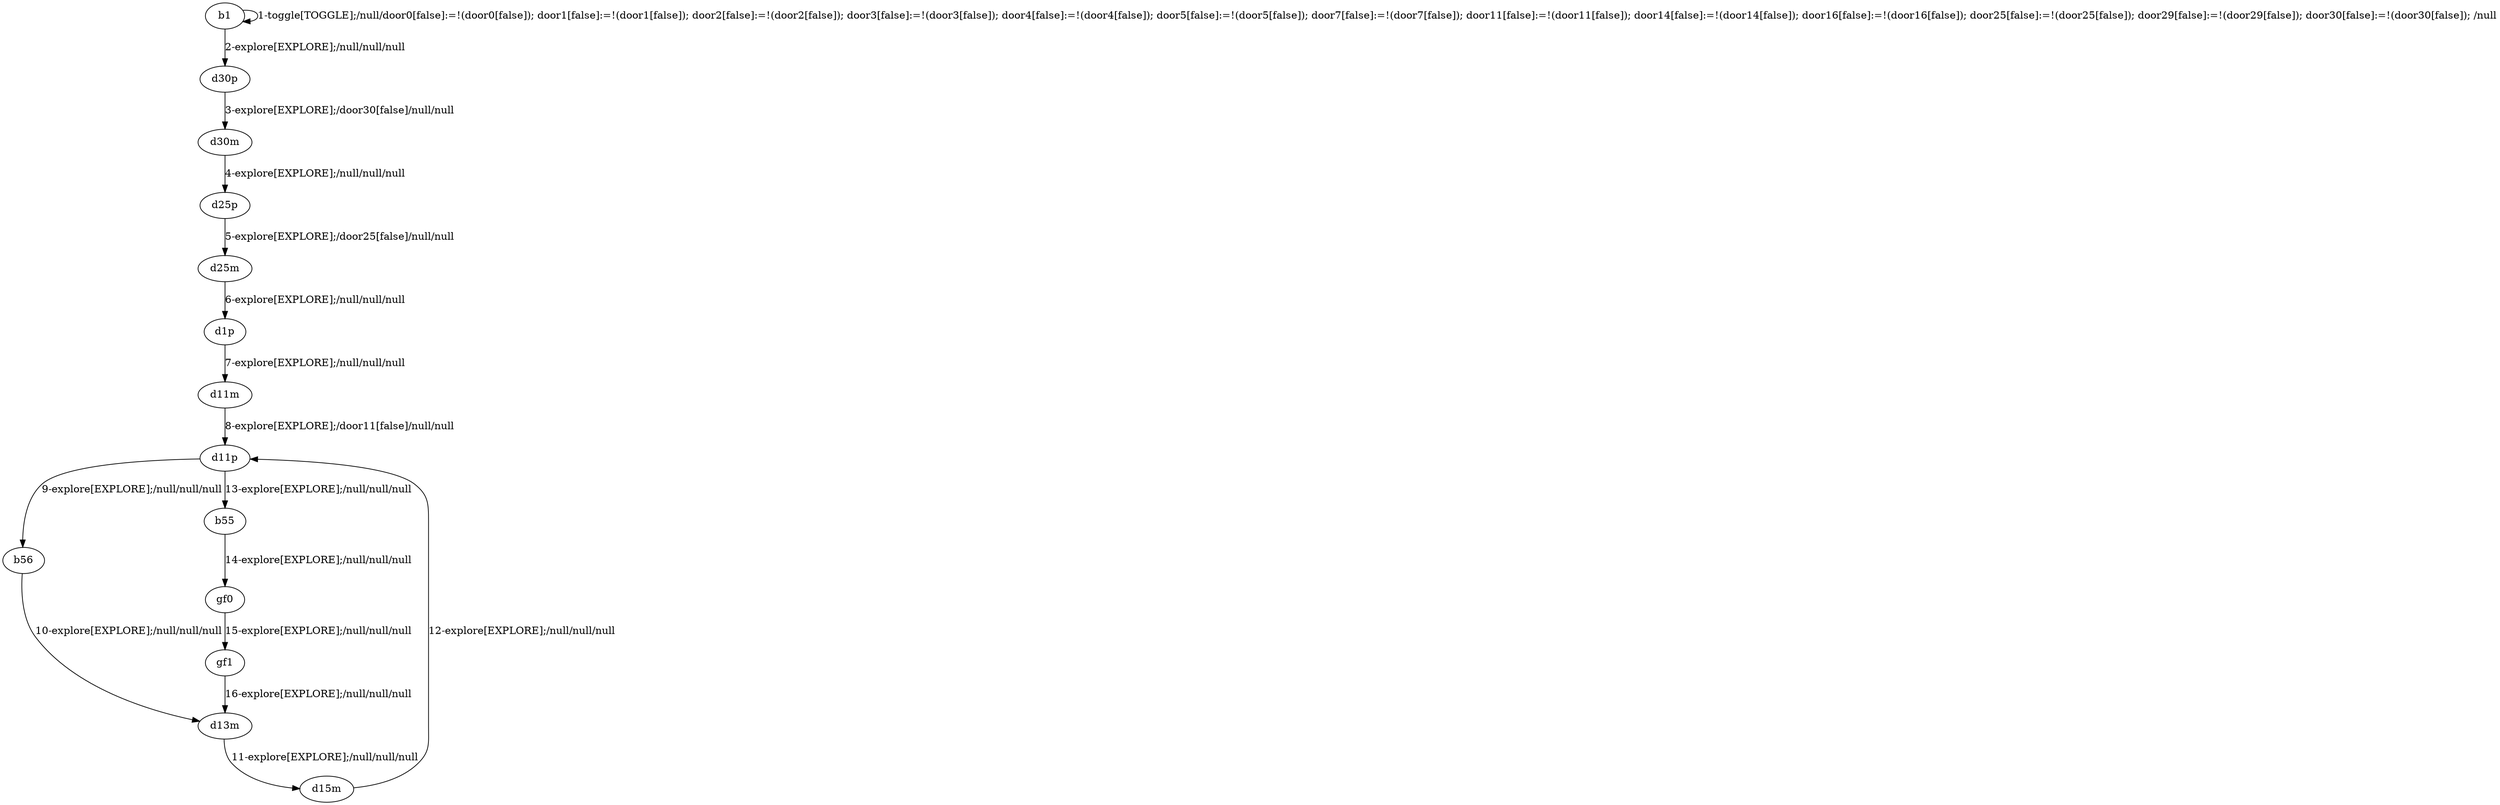 # Total number of goals covered by this test: 7
# d15m --> d11p
# d11p --> b55
# b56 --> d13m
# b55 --> gf0
# d11p --> b56
# gf0 --> gf1
# d13m --> d15m

digraph g {
"b1" -> "b1" [label = "1-toggle[TOGGLE];/null/door0[false]:=!(door0[false]); door1[false]:=!(door1[false]); door2[false]:=!(door2[false]); door3[false]:=!(door3[false]); door4[false]:=!(door4[false]); door5[false]:=!(door5[false]); door7[false]:=!(door7[false]); door11[false]:=!(door11[false]); door14[false]:=!(door14[false]); door16[false]:=!(door16[false]); door25[false]:=!(door25[false]); door29[false]:=!(door29[false]); door30[false]:=!(door30[false]); /null"];
"b1" -> "d30p" [label = "2-explore[EXPLORE];/null/null/null"];
"d30p" -> "d30m" [label = "3-explore[EXPLORE];/door30[false]/null/null"];
"d30m" -> "d25p" [label = "4-explore[EXPLORE];/null/null/null"];
"d25p" -> "d25m" [label = "5-explore[EXPLORE];/door25[false]/null/null"];
"d25m" -> "d1p" [label = "6-explore[EXPLORE];/null/null/null"];
"d1p" -> "d11m" [label = "7-explore[EXPLORE];/null/null/null"];
"d11m" -> "d11p" [label = "8-explore[EXPLORE];/door11[false]/null/null"];
"d11p" -> "b56" [label = "9-explore[EXPLORE];/null/null/null"];
"b56" -> "d13m" [label = "10-explore[EXPLORE];/null/null/null"];
"d13m" -> "d15m" [label = "11-explore[EXPLORE];/null/null/null"];
"d15m" -> "d11p" [label = "12-explore[EXPLORE];/null/null/null"];
"d11p" -> "b55" [label = "13-explore[EXPLORE];/null/null/null"];
"b55" -> "gf0" [label = "14-explore[EXPLORE];/null/null/null"];
"gf0" -> "gf1" [label = "15-explore[EXPLORE];/null/null/null"];
"gf1" -> "d13m" [label = "16-explore[EXPLORE];/null/null/null"];
}
